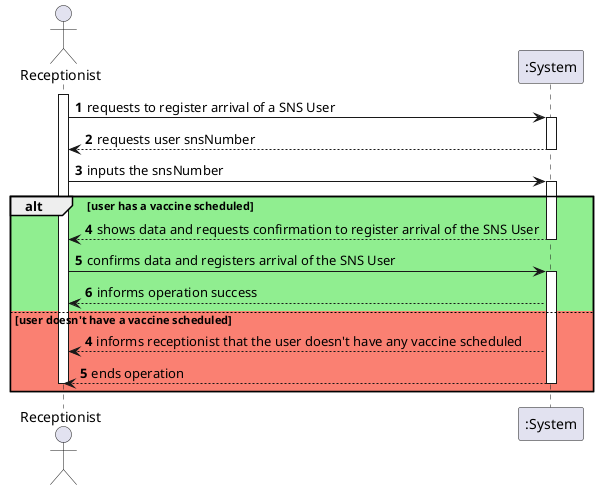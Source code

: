 @startuml
'https://plantuml.com/sequence-diagram

autonumber

actor "Receptionist" as receptionist

activate receptionist

receptionist -> ":System" : requests to register arrival of a SNS User
activate ":System"
":System" --> receptionist : requests user snsNumber
deactivate ":System"

receptionist -> ":System" : inputs the snsNumber



alt #LightGreen user has a vaccine scheduled
    activate ":System"
    ":System" --> receptionist : shows data and requests confirmation to register arrival of the SNS User
    deactivate ":System"

    receptionist -> ":System" : confirms data and registers arrival of the SNS User

    activate ":System"
    ":System" --> receptionist : informs operation success

autonumber stop
else #Salmon user doesn't have a vaccine scheduled

    ":System" --> receptionist : **4** informs receptionist that the user doesn't have any vaccine scheduled
    ":System" --> receptionist : **5** ends operation

    deactivate ":System"
    deactivate receptionist
    end

@enduml